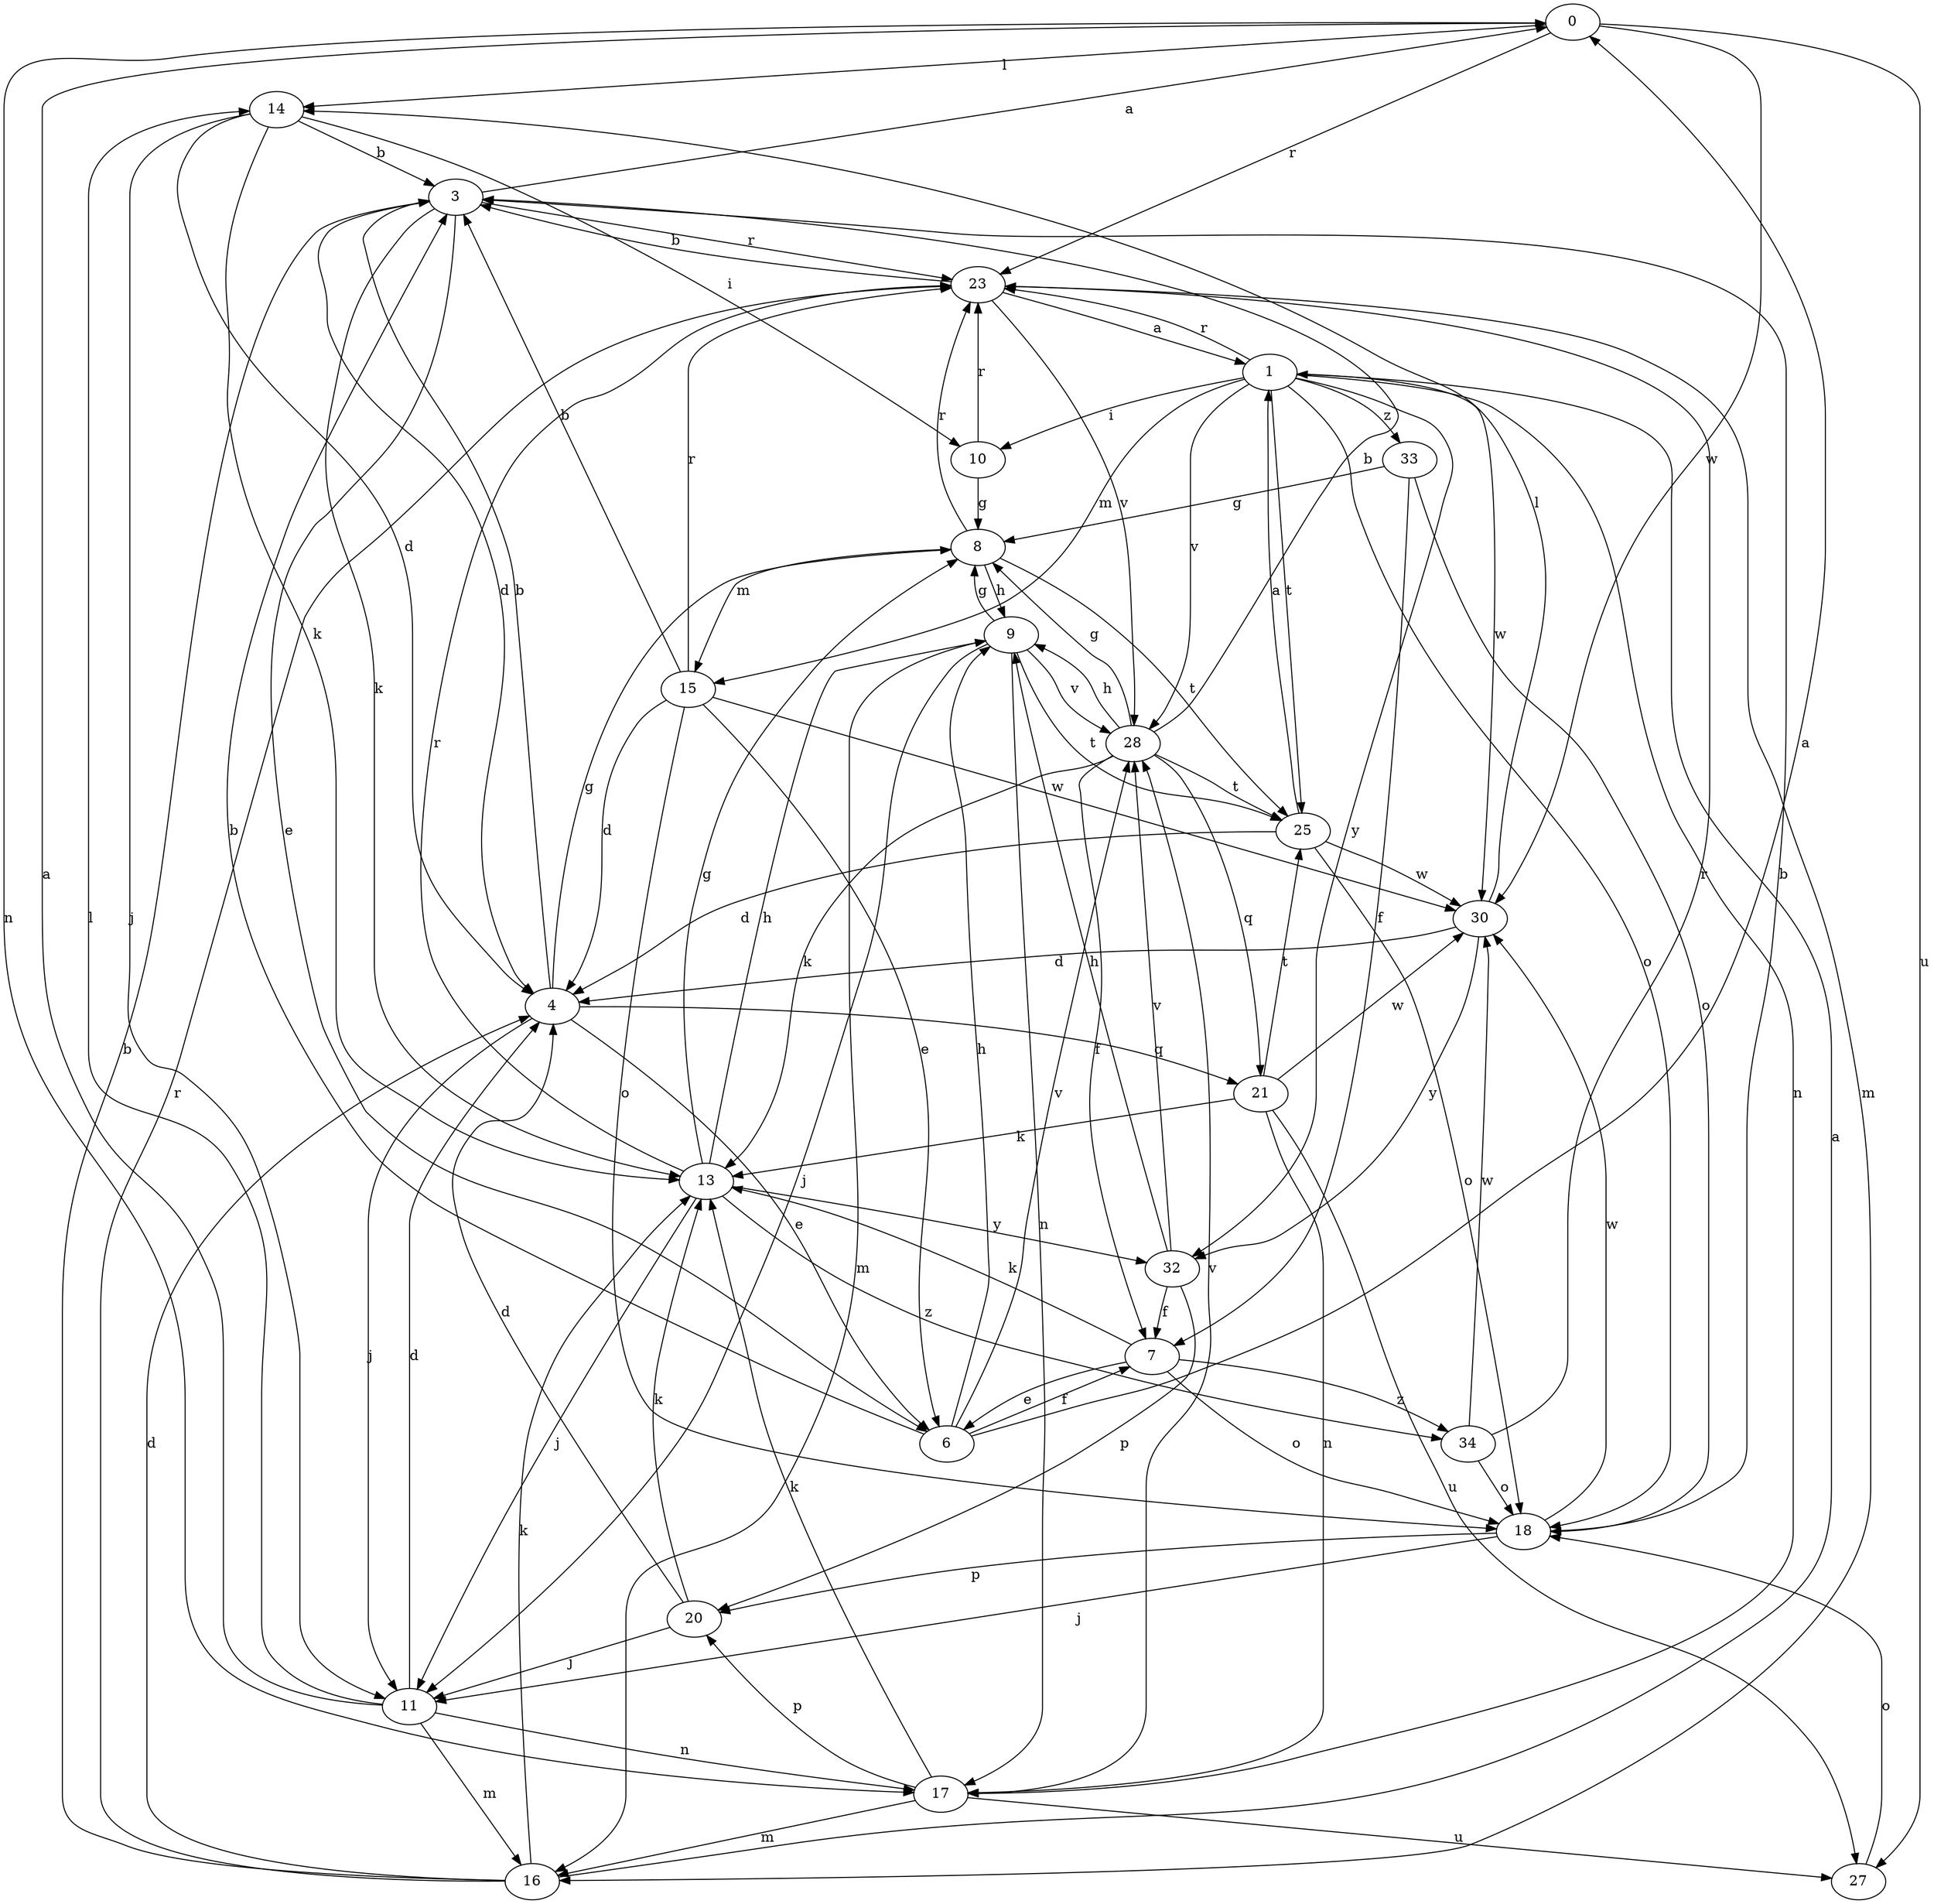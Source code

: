 strict digraph  {
0;
1;
3;
4;
6;
7;
8;
9;
10;
11;
13;
14;
15;
16;
17;
18;
20;
21;
23;
25;
27;
28;
30;
32;
33;
34;
0 -> 14  [label=l];
0 -> 17  [label=n];
0 -> 23  [label=r];
0 -> 27  [label=u];
0 -> 30  [label=w];
1 -> 10  [label=i];
1 -> 15  [label=m];
1 -> 17  [label=n];
1 -> 18  [label=o];
1 -> 23  [label=r];
1 -> 25  [label=t];
1 -> 28  [label=v];
1 -> 30  [label=w];
1 -> 32  [label=y];
1 -> 33  [label=z];
3 -> 0  [label=a];
3 -> 4  [label=d];
3 -> 6  [label=e];
3 -> 13  [label=k];
3 -> 23  [label=r];
4 -> 3  [label=b];
4 -> 6  [label=e];
4 -> 8  [label=g];
4 -> 11  [label=j];
4 -> 21  [label=q];
6 -> 0  [label=a];
6 -> 3  [label=b];
6 -> 7  [label=f];
6 -> 9  [label=h];
6 -> 28  [label=v];
7 -> 6  [label=e];
7 -> 13  [label=k];
7 -> 18  [label=o];
7 -> 34  [label=z];
8 -> 9  [label=h];
8 -> 15  [label=m];
8 -> 23  [label=r];
8 -> 25  [label=t];
9 -> 8  [label=g];
9 -> 11  [label=j];
9 -> 16  [label=m];
9 -> 17  [label=n];
9 -> 25  [label=t];
9 -> 28  [label=v];
10 -> 8  [label=g];
10 -> 23  [label=r];
11 -> 0  [label=a];
11 -> 4  [label=d];
11 -> 14  [label=l];
11 -> 16  [label=m];
11 -> 17  [label=n];
13 -> 8  [label=g];
13 -> 9  [label=h];
13 -> 11  [label=j];
13 -> 23  [label=r];
13 -> 32  [label=y];
13 -> 34  [label=z];
14 -> 3  [label=b];
14 -> 4  [label=d];
14 -> 10  [label=i];
14 -> 11  [label=j];
14 -> 13  [label=k];
15 -> 3  [label=b];
15 -> 4  [label=d];
15 -> 6  [label=e];
15 -> 18  [label=o];
15 -> 23  [label=r];
15 -> 30  [label=w];
16 -> 1  [label=a];
16 -> 3  [label=b];
16 -> 4  [label=d];
16 -> 13  [label=k];
16 -> 23  [label=r];
17 -> 13  [label=k];
17 -> 16  [label=m];
17 -> 20  [label=p];
17 -> 27  [label=u];
17 -> 28  [label=v];
18 -> 3  [label=b];
18 -> 11  [label=j];
18 -> 20  [label=p];
18 -> 30  [label=w];
20 -> 4  [label=d];
20 -> 11  [label=j];
20 -> 13  [label=k];
21 -> 13  [label=k];
21 -> 17  [label=n];
21 -> 25  [label=t];
21 -> 27  [label=u];
21 -> 30  [label=w];
23 -> 1  [label=a];
23 -> 3  [label=b];
23 -> 16  [label=m];
23 -> 28  [label=v];
25 -> 1  [label=a];
25 -> 4  [label=d];
25 -> 18  [label=o];
25 -> 30  [label=w];
27 -> 18  [label=o];
28 -> 3  [label=b];
28 -> 7  [label=f];
28 -> 8  [label=g];
28 -> 9  [label=h];
28 -> 13  [label=k];
28 -> 21  [label=q];
28 -> 25  [label=t];
30 -> 4  [label=d];
30 -> 14  [label=l];
30 -> 32  [label=y];
32 -> 7  [label=f];
32 -> 9  [label=h];
32 -> 20  [label=p];
32 -> 28  [label=v];
33 -> 7  [label=f];
33 -> 8  [label=g];
33 -> 18  [label=o];
34 -> 18  [label=o];
34 -> 23  [label=r];
34 -> 30  [label=w];
}
